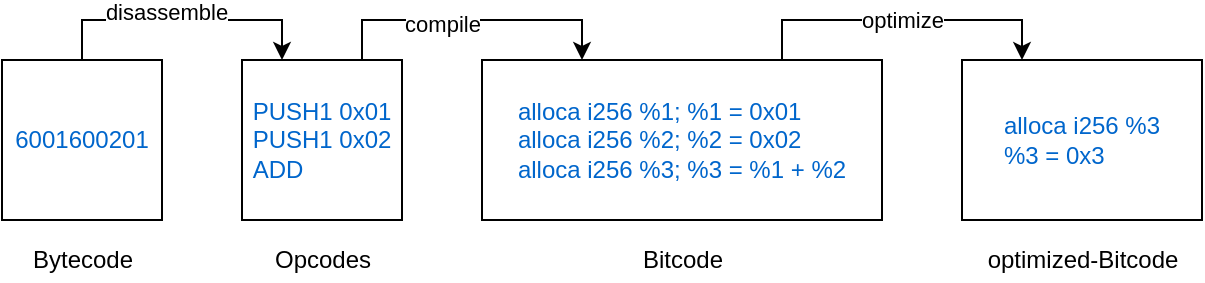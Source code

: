 <mxfile version="15.9.6" type="github">
  <diagram id="C5RBs43oDa-KdzZeNtuy" name="Page-1">
    <mxGraphModel dx="898" dy="590" grid="1" gridSize="10" guides="1" tooltips="1" connect="1" arrows="1" fold="1" page="1" pageScale="1" pageWidth="627" pageHeight="179" math="0" shadow="0">
      <root>
        <mxCell id="WIyWlLk6GJQsqaUBKTNV-0" />
        <mxCell id="WIyWlLk6GJQsqaUBKTNV-1" parent="WIyWlLk6GJQsqaUBKTNV-0" />
        <mxCell id="qfetKhGp25W4pGl__Ujv-15" style="edgeStyle=orthogonalEdgeStyle;rounded=0;orthogonalLoop=1;jettySize=auto;html=1;exitX=0.75;exitY=0;exitDx=0;exitDy=0;entryX=0.25;entryY=0;entryDx=0;entryDy=0;fontColor=#000000;" edge="1" parent="WIyWlLk6GJQsqaUBKTNV-1" source="qfetKhGp25W4pGl__Ujv-0" target="qfetKhGp25W4pGl__Ujv-2">
          <mxGeometry relative="1" as="geometry" />
        </mxCell>
        <mxCell id="qfetKhGp25W4pGl__Ujv-16" value="compile" style="edgeLabel;html=1;align=center;verticalAlign=middle;resizable=0;points=[];fontColor=#000000;" vertex="1" connectable="0" parent="qfetKhGp25W4pGl__Ujv-15">
          <mxGeometry x="-0.2" y="-2" relative="1" as="geometry">
            <mxPoint as="offset" />
          </mxGeometry>
        </mxCell>
        <mxCell id="qfetKhGp25W4pGl__Ujv-0" value="&lt;div style=&quot;text-align: left&quot;&gt;&lt;font color=&quot;#0066cc&quot;&gt;PUSH1 0x01&lt;/font&gt;&lt;/div&gt;&lt;div style=&quot;text-align: left&quot;&gt;&lt;font color=&quot;#0066cc&quot;&gt;PUSH1 0x02&lt;/font&gt;&lt;/div&gt;&lt;div style=&quot;text-align: left&quot;&gt;&lt;font color=&quot;#0066cc&quot;&gt;ADD&lt;/font&gt;&lt;/div&gt;" style="whiteSpace=wrap;html=1;aspect=fixed;" vertex="1" parent="WIyWlLk6GJQsqaUBKTNV-1">
          <mxGeometry x="120" y="58" width="80" height="80" as="geometry" />
        </mxCell>
        <mxCell id="qfetKhGp25W4pGl__Ujv-17" value="optimize" style="edgeStyle=orthogonalEdgeStyle;rounded=0;orthogonalLoop=1;jettySize=auto;html=1;exitX=0.75;exitY=0;exitDx=0;exitDy=0;entryX=0.25;entryY=0;entryDx=0;entryDy=0;fontColor=#000000;" edge="1" parent="WIyWlLk6GJQsqaUBKTNV-1" source="qfetKhGp25W4pGl__Ujv-2" target="qfetKhGp25W4pGl__Ujv-3">
          <mxGeometry relative="1" as="geometry" />
        </mxCell>
        <mxCell id="qfetKhGp25W4pGl__Ujv-2" value="&lt;div style=&quot;text-align: left&quot;&gt;alloca i256 %1; %1 = 0x01&lt;br&gt;&lt;/div&gt;&lt;div style=&quot;text-align: left&quot;&gt;alloca i256 %2; %2 = 0x02&lt;br&gt;&lt;/div&gt;&lt;div style=&quot;text-align: left&quot;&gt;alloca i256 %3; %3 = %1 + %2&lt;br&gt;&lt;/div&gt;" style="rounded=0;whiteSpace=wrap;html=1;fontColor=#0066CC;" vertex="1" parent="WIyWlLk6GJQsqaUBKTNV-1">
          <mxGeometry x="240" y="58" width="200" height="80" as="geometry" />
        </mxCell>
        <mxCell id="qfetKhGp25W4pGl__Ujv-3" value="&lt;div style=&quot;text-align: left&quot;&gt;alloca i256 %3&lt;/div&gt;&lt;div style=&quot;text-align: left&quot;&gt;%3 = 0x3&lt;br&gt;&lt;/div&gt;" style="rounded=0;whiteSpace=wrap;html=1;fontColor=#0066CC;" vertex="1" parent="WIyWlLk6GJQsqaUBKTNV-1">
          <mxGeometry x="480" y="58" width="120" height="80" as="geometry" />
        </mxCell>
        <mxCell id="qfetKhGp25W4pGl__Ujv-4" value="Opcodes" style="text;html=1;align=center;verticalAlign=middle;resizable=0;points=[];autosize=1;strokeColor=none;fillColor=none;fontColor=#000000;" vertex="1" parent="WIyWlLk6GJQsqaUBKTNV-1">
          <mxGeometry x="130" y="148" width="60" height="20" as="geometry" />
        </mxCell>
        <mxCell id="qfetKhGp25W4pGl__Ujv-5" value="Bitcode" style="text;html=1;align=center;verticalAlign=middle;resizable=0;points=[];autosize=1;strokeColor=none;fillColor=none;fontColor=#000000;" vertex="1" parent="WIyWlLk6GJQsqaUBKTNV-1">
          <mxGeometry x="310" y="148" width="60" height="20" as="geometry" />
        </mxCell>
        <mxCell id="qfetKhGp25W4pGl__Ujv-6" value="optimized-Bitcode" style="text;html=1;align=center;verticalAlign=middle;resizable=0;points=[];autosize=1;strokeColor=none;fillColor=none;fontColor=#000000;" vertex="1" parent="WIyWlLk6GJQsqaUBKTNV-1">
          <mxGeometry x="485" y="148" width="110" height="20" as="geometry" />
        </mxCell>
        <mxCell id="qfetKhGp25W4pGl__Ujv-12" style="edgeStyle=orthogonalEdgeStyle;rounded=0;orthogonalLoop=1;jettySize=auto;html=1;entryX=0.25;entryY=0;entryDx=0;entryDy=0;fontColor=#000000;exitX=0.5;exitY=0;exitDx=0;exitDy=0;" edge="1" parent="WIyWlLk6GJQsqaUBKTNV-1" source="qfetKhGp25W4pGl__Ujv-7" target="qfetKhGp25W4pGl__Ujv-0">
          <mxGeometry relative="1" as="geometry">
            <mxPoint x="40" y="50" as="sourcePoint" />
          </mxGeometry>
        </mxCell>
        <mxCell id="qfetKhGp25W4pGl__Ujv-13" value="disassemble" style="edgeLabel;html=1;align=center;verticalAlign=middle;resizable=0;points=[];fontColor=#000000;" vertex="1" connectable="0" parent="qfetKhGp25W4pGl__Ujv-12">
          <mxGeometry x="-0.125" y="4" relative="1" as="geometry">
            <mxPoint as="offset" />
          </mxGeometry>
        </mxCell>
        <mxCell id="qfetKhGp25W4pGl__Ujv-7" value="&lt;div style=&quot;text-align: left&quot;&gt;&lt;font color=&quot;#0066cc&quot;&gt;6001600201&lt;/font&gt;&lt;/div&gt;" style="whiteSpace=wrap;html=1;aspect=fixed;" vertex="1" parent="WIyWlLk6GJQsqaUBKTNV-1">
          <mxGeometry y="58" width="80" height="80" as="geometry" />
        </mxCell>
        <mxCell id="qfetKhGp25W4pGl__Ujv-8" value="Bytecode" style="text;html=1;align=center;verticalAlign=middle;resizable=0;points=[];autosize=1;strokeColor=none;fillColor=none;fontColor=#000000;" vertex="1" parent="WIyWlLk6GJQsqaUBKTNV-1">
          <mxGeometry x="5" y="148" width="70" height="20" as="geometry" />
        </mxCell>
      </root>
    </mxGraphModel>
  </diagram>
</mxfile>
